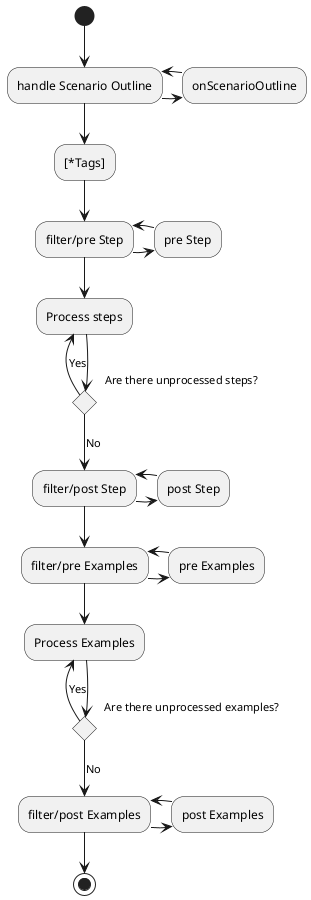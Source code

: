 @startuml
(*) --> "handle Scenario Outline"
-right-> "onScenarioOutline"
-left-> "handle Scenario Outline"
--> "[*Tags]"
--> "filter/pre Step"
-right-> "pre Step"
-left-> "filter/pre Step"
--> "Process steps"
If "Are there unprocessed steps?"
-left-> [Yes] "Process steps"
else
--> [No] "filter/post Step"
-right-> "post Step"
-left-> "filter/post Step"
--> "filter/pre Examples"
-right-> "pre Examples"
-left-> "filter/pre Examples"
--> "Process Examples"
If "Are there unprocessed examples?"
-left-> [Yes] "Process Examples"
else
--> [No] "filter/post Examples"
-right-> "post Examples"
-left-> "filter/post Examples"
--> (*)
@enduml